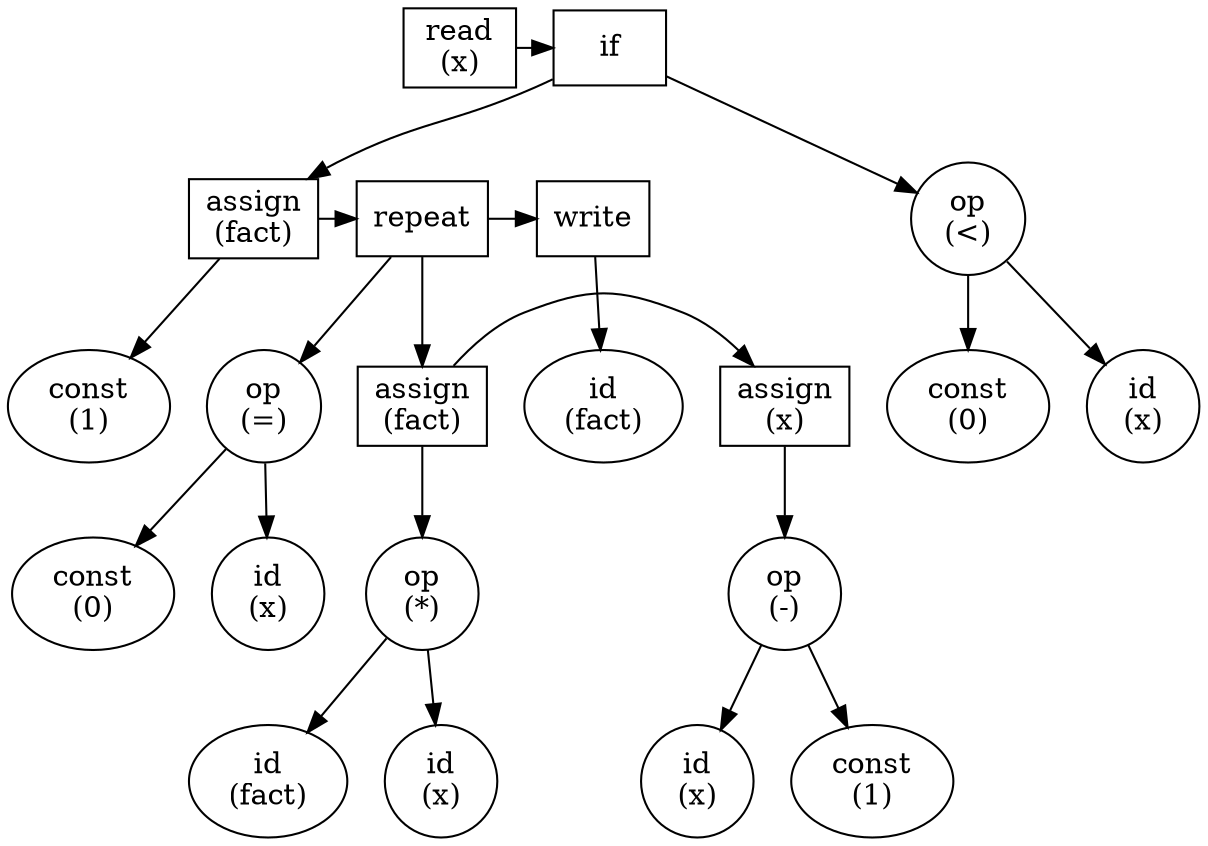 digraph NodeGraph {
	graph [bb="0,0,522.47,396.96",
		rank=source
	];
	node [label="\N",
		shape=ellipse
	];
	subgraph 0 {
		graph [rank=same];
		1	[height=0.52778,
			label="read
(x)",
			pos="78.234,377.96",
			shape=rect,
			width=0.75];
		2	[height=0.5,
			label="if
",
			pos="150.23,377.96",
			shape=rect,
			width=0.75];
	}
	subgraph 2 {
		graph [rank=same];
		8	[height=0.5,
			label="repeat
",
			pos="304.23,296.09",
			shape=rect,
			width=0.75];
		9	[height=0.5,
			label="write
",
			pos="451.23,296.09",
			shape=rect,
			width=0.75];
	}
	subgraph 1 {
		graph [rank=same];
		4	[height=0.52778,
			label="assign
(fact)",
			pos="189.23,296.09",
			shape=rect,
			width=0.75];
		8;
	}
	subgraph 3 {
		graph [rank=same];
		10	[height=0.52778,
			label="assign
(fact)",
			pos="267.23,206.35",
			shape=rect,
			width=0.75];
		18	[height=0.52778,
			label="assign
(x)",
			pos="339.23,206.35",
			shape=rect,
			width=0.75];
	}
	1 -> 2	[key=0,
		pos="e,122.98,377.96 105.52,377.96 107.97,377.96 110.43,377.96 112.88,377.96"];
	3	[height=0.74639,
		label="op
(<)",
		pos="111.23,296.09",
		width=0.75];
	2 -> 3	[key=1,
		pos="e,122.64,320.45 141.77,359.63 137.48,350.85 132.13,339.89 127.12,329.61"];
	2 -> 4	[key=2,
		pos="e,180.38,315.22 158.7,359.63 163.7,349.38 170.15,336.16 175.84,324.53"];
	5	[height=0.74639,
		label="id
(x)",
		pos="111.23,206.35",
		width=0.75];
	3 -> 5	[key=3,
		pos="e,111.23,233.35 111.23,268.77 111.23,260.8 111.23,251.91 111.23,243.42"];
	6	[height=0.74639,
		label="const
(0)",
		pos="33.234,206.35",
		width=0.92317];
	3 -> 6	[key=4,
		pos="e,52.226,228.71 93.535,275.18 83.336,263.71 70.333,249.08 59.015,236.35"];
	7	[height=0.74639,
		label="const
(1)",
		pos="189.23,206.35",
		width=0.92317];
	4 -> 7	[key=5,
		pos="e,189.23,233.5 189.23,276.91 189.23,267.3 189.23,255.16 189.23,243.71"];
	4 -> 8	[key=6,
		pos="e,277.2,296.09 216.64,296.09 233.35,296.09 250.07,296.09 266.79,296.09"];
	8 -> 9	[key=7,
		pos="e,424.11,296.09 331.51,296.09 359,296.09 386.49,296.09 413.98,296.09"];
	8 -> 10	[key=8,
		pos="e,274.91,225.56 296.92,277.76 291.76,265.5 284.72,248.82 278.8,234.77"];
	11	[height=0.74639,
		label="op
(=)",
		pos="411.23,206.35",
		width=0.75];
	8 -> 11	[key=9,
		pos="e,390.77,224.13 325.12,277.96 341.57,264.47 364.69,245.52 382.82,230.65"];
	12	[height=0.74639,
		label="id
(fact)",
		pos="489.23,206.35",
		width=0.92317];
	9 -> 12	[key=10,
		pos="e,478.58,231.96 458.74,277.76 463.26,267.33 469.16,253.7 474.57,241.21"];
	13	[height=0.74639,
		label="op
(*)",
		pos="267.23,116.61",
		width=0.75];
	10 -> 13	[key=11,
		pos="e,267.23,143.76 267.23,187.17 267.23,177.56 267.23,165.42 267.23,153.97"];
	10 -> 18	[key=16,
		pos="e,311.98,206.35 294.52,206.35 296.97,206.35 299.43,206.35 301.88,206.35"];
	14	[height=0.74639,
		label="id
(x)",
		pos="411.23,116.61",
		width=0.75];
	11 -> 14	[key=12,
		pos="e,411.23,143.61 411.23,179.03 411.23,171.06 411.23,162.17 411.23,153.68"];
	15	[height=0.74639,
		label="const
(0)",
		pos="489.23,116.61",
		width=0.92317];
	11 -> 15	[key=13,
		pos="e,470.24,138.97 428.93,185.44 439.13,173.97 452.13,159.34 463.45,146.61"];
	16	[height=0.74639,
		label="id
(fact)",
		pos="189.23,26.87",
		width=0.92317];
	13 -> 16	[key=14,
		pos="e,208.23,49.234 249.53,95.701 239.34,84.228 226.33,69.602 215.02,56.871"];
	17	[height=0.74639,
		label="id
(x)",
		pos="267.23,26.87",
		width=0.75];
	13 -> 17	[key=15,
		pos="e,267.23,53.874 267.23,89.285 267.23,81.319 267.23,72.428 267.23,63.939"];
	19	[height=0.74639,
		label="op
(-)",
		pos="339.23,116.61",
		width=0.75];
	18 -> 19	[key=17,
		pos="e,339.23,143.76 339.23,187.17 339.23,177.56 339.23,165.42 339.23,153.97"];
	20	[height=0.74639,
		label="id
(x)",
		pos="339.23,26.87",
		width=0.75];
	19 -> 20	[key=18,
		pos="e,339.23,53.874 339.23,89.285 339.23,81.319 339.23,72.428 339.23,63.939"];
	21	[height=0.74639,
		label="const
(1)",
		pos="417.23,26.87",
		width=0.92317];
	19 -> 21	[key=19,
		pos="e,398.24,49.234 356.93,95.701 367.13,84.228 380.13,69.602 391.45,56.871"];
}

